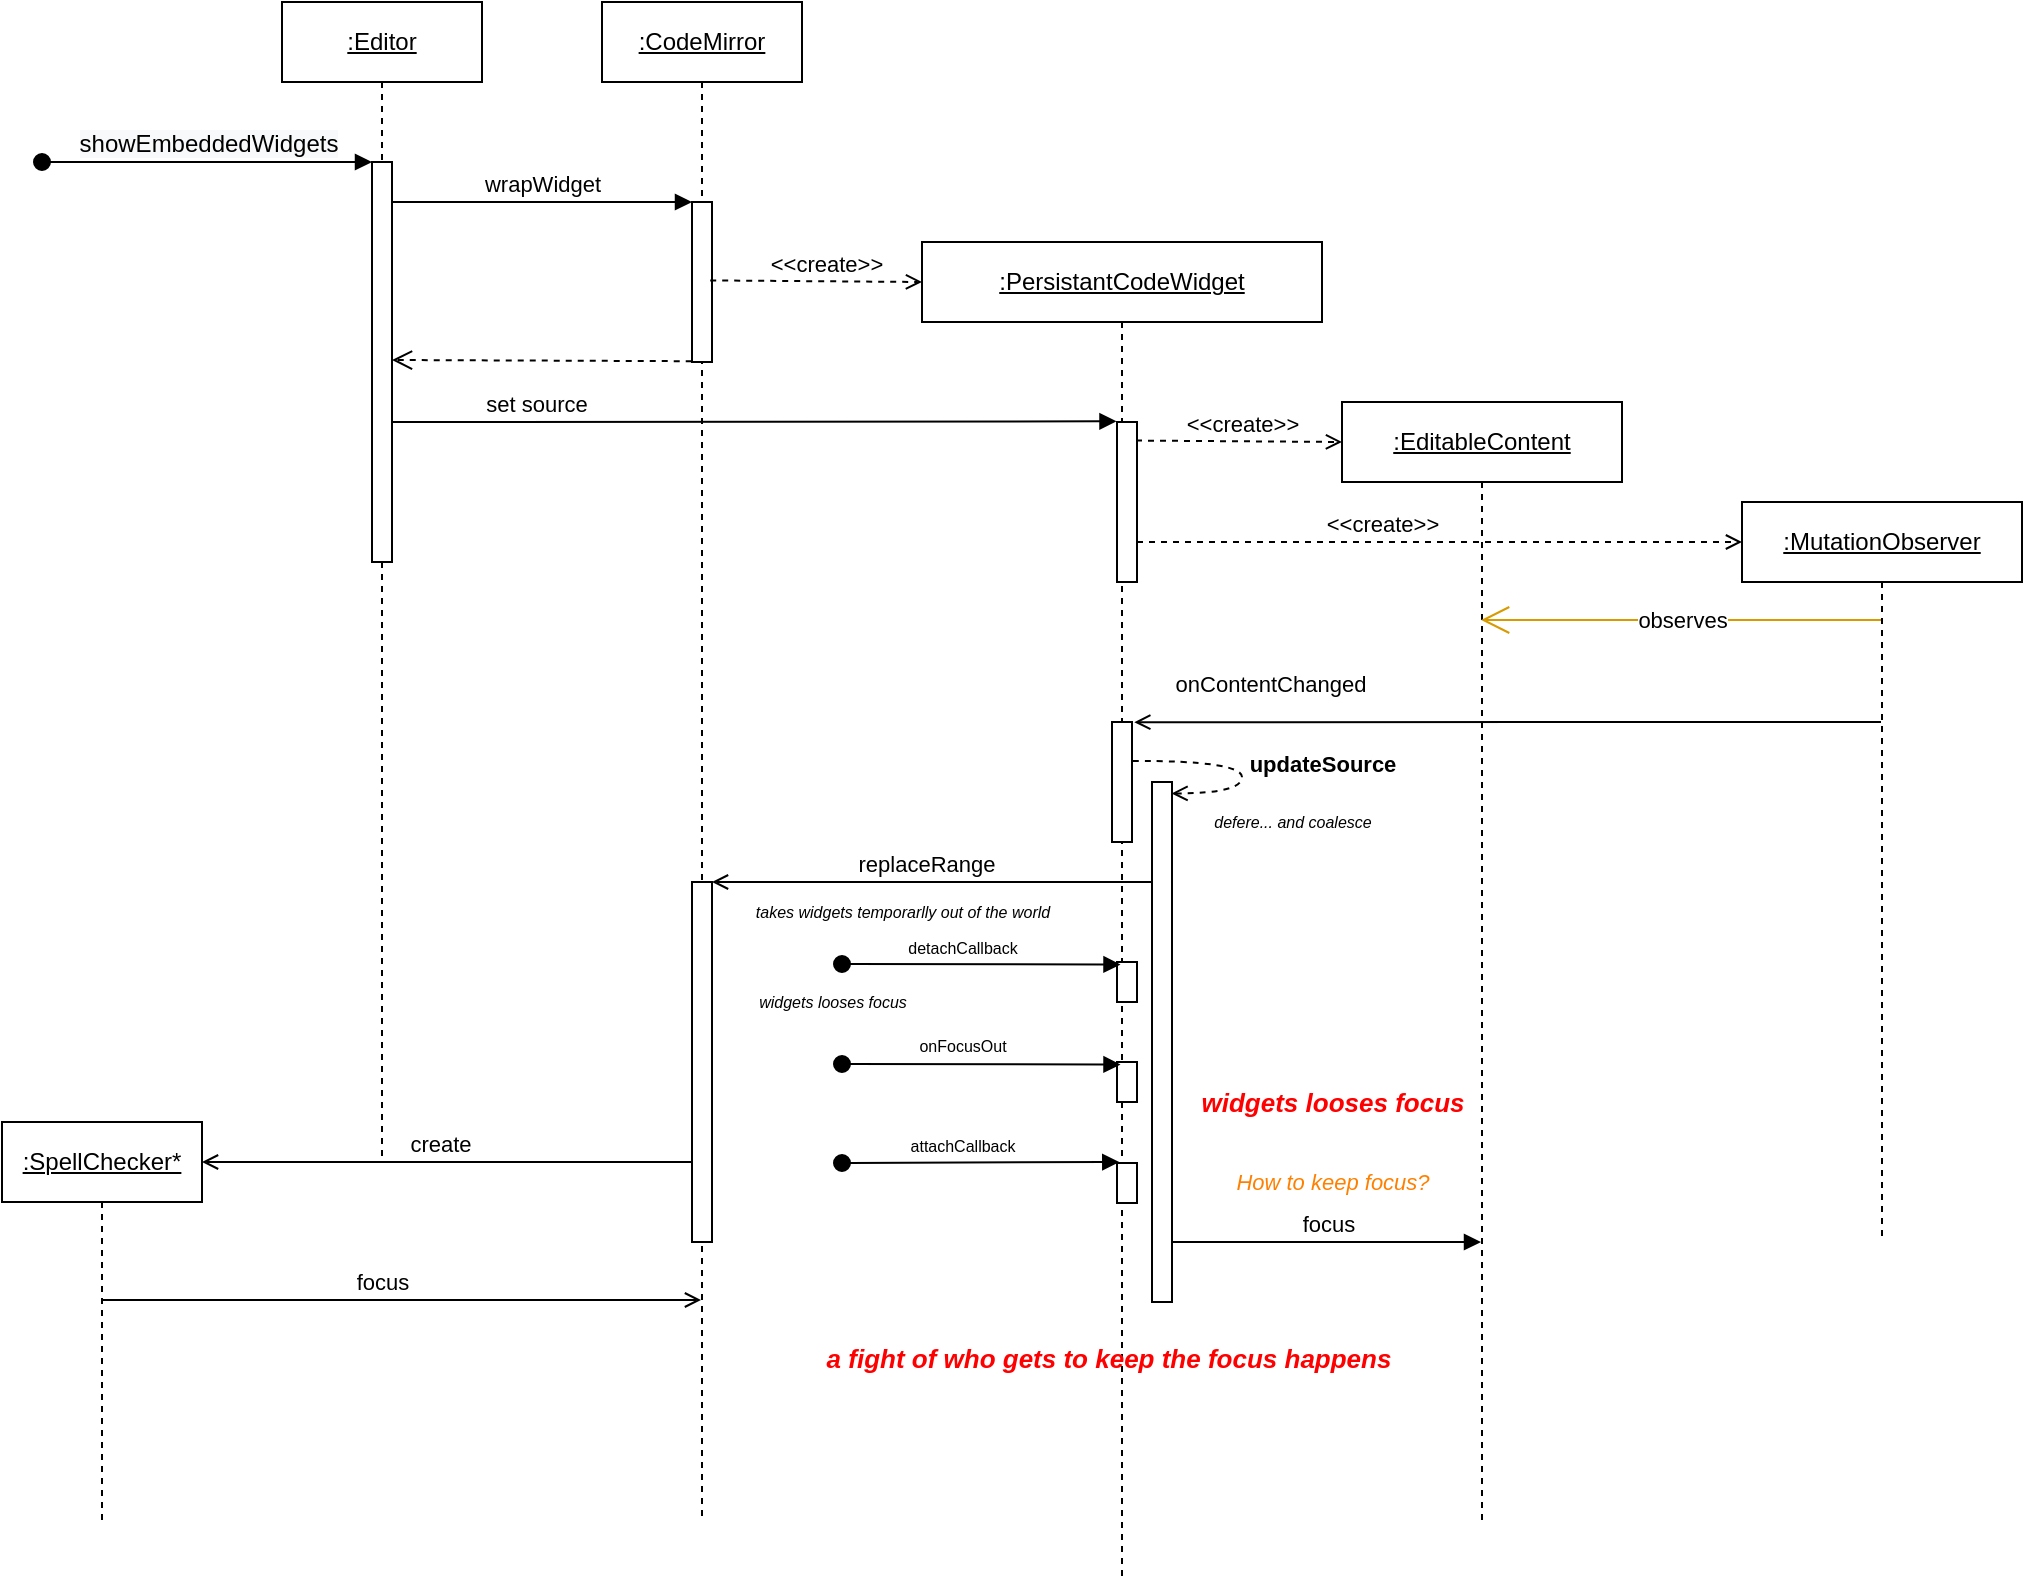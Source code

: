 <mxfile version="16.5.6" type="github">
  <diagram name="Page-1" id="97a40813-6b03-0c74-37c1-0168de264b11">
    <mxGraphModel dx="975" dy="694" grid="1" gridSize="10" guides="1" tooltips="1" connect="1" arrows="1" fold="1" page="1" pageScale="1" pageWidth="1169" pageHeight="827" background="#ffffff" math="0" shadow="0">
      <root>
        <mxCell id="0" />
        <mxCell id="1" parent="0" />
        <mxCell id="WbxlEiBp3W8eN1Y5aDUV-1" value="&lt;u&gt;:CodeMirror&lt;/u&gt;" style="shape=umlLifeline;perimeter=lifelinePerimeter;whiteSpace=wrap;html=1;container=1;collapsible=0;recursiveResize=0;outlineConnect=0;" parent="1" vertex="1">
          <mxGeometry x="350" y="30" width="100" height="760" as="geometry" />
        </mxCell>
        <mxCell id="WbxlEiBp3W8eN1Y5aDUV-10" value="" style="html=1;points=[];perimeter=orthogonalPerimeter;" parent="WbxlEiBp3W8eN1Y5aDUV-1" vertex="1">
          <mxGeometry x="45" y="100" width="10" height="80" as="geometry" />
        </mxCell>
        <mxCell id="WbxlEiBp3W8eN1Y5aDUV-14" value="set source" style="html=1;verticalAlign=bottom;endArrow=block;rounded=0;entryX=-0.026;entryY=-0.004;entryDx=0;entryDy=0;entryPerimeter=0;" parent="WbxlEiBp3W8eN1Y5aDUV-1" target="WbxlEiBp3W8eN1Y5aDUV-4" edge="1">
          <mxGeometry x="-0.582" relative="1" as="geometry">
            <mxPoint x="-110" y="210" as="sourcePoint" />
            <mxPoint x="210" y="210" as="targetPoint" />
            <mxPoint as="offset" />
          </mxGeometry>
        </mxCell>
        <mxCell id="WbxlEiBp3W8eN1Y5aDUV-35" value="replaceRange" style="html=1;verticalAlign=bottom;endArrow=open;rounded=0;endFill=0;" parent="WbxlEiBp3W8eN1Y5aDUV-1" source="WbxlEiBp3W8eN1Y5aDUV-28" edge="1">
          <mxGeometry x="0.029" relative="1" as="geometry">
            <mxPoint x="228.37" y="440" as="sourcePoint" />
            <mxPoint x="55" y="440" as="targetPoint" />
            <Array as="points">
              <mxPoint x="128.87" y="440" />
            </Array>
            <mxPoint as="offset" />
          </mxGeometry>
        </mxCell>
        <mxCell id="WbxlEiBp3W8eN1Y5aDUV-2" value="&lt;u&gt;:PersistantCodeWidget&lt;/u&gt;" style="shape=umlLifeline;perimeter=lifelinePerimeter;whiteSpace=wrap;html=1;container=1;collapsible=0;recursiveResize=0;outlineConnect=0;size=40;" parent="1" vertex="1">
          <mxGeometry x="510" y="150" width="200" height="670" as="geometry" />
        </mxCell>
        <mxCell id="WbxlEiBp3W8eN1Y5aDUV-4" value="" style="html=1;points=[];perimeter=orthogonalPerimeter;" parent="WbxlEiBp3W8eN1Y5aDUV-2" vertex="1">
          <mxGeometry x="97.5" y="90" width="10" height="80" as="geometry" />
        </mxCell>
        <mxCell id="WbxlEiBp3W8eN1Y5aDUV-25" value="" style="html=1;points=[];perimeter=orthogonalPerimeter;" parent="WbxlEiBp3W8eN1Y5aDUV-2" vertex="1">
          <mxGeometry x="95" y="240" width="10" height="60" as="geometry" />
        </mxCell>
        <mxCell id="WbxlEiBp3W8eN1Y5aDUV-28" value="" style="html=1;points=[];perimeter=orthogonalPerimeter;" parent="WbxlEiBp3W8eN1Y5aDUV-2" vertex="1">
          <mxGeometry x="115" y="270" width="10" height="260" as="geometry" />
        </mxCell>
        <mxCell id="WbxlEiBp3W8eN1Y5aDUV-39" value="" style="html=1;points=[];perimeter=orthogonalPerimeter;" parent="WbxlEiBp3W8eN1Y5aDUV-2" vertex="1">
          <mxGeometry x="97.5" y="360" width="10" height="20" as="geometry" />
        </mxCell>
        <mxCell id="WbxlEiBp3W8eN1Y5aDUV-41" value="detachCallback" style="html=1;verticalAlign=bottom;startArrow=oval;startFill=1;endArrow=block;startSize=8;rounded=0;fontSize=8;curved=1;entryX=0.175;entryY=0.063;entryDx=0;entryDy=0;entryPerimeter=0;" parent="WbxlEiBp3W8eN1Y5aDUV-2" target="WbxlEiBp3W8eN1Y5aDUV-39" edge="1">
          <mxGeometry x="-0.138" width="60" relative="1" as="geometry">
            <mxPoint x="-40" y="361" as="sourcePoint" />
            <mxPoint x="75" y="362.64" as="targetPoint" />
            <mxPoint as="offset" />
          </mxGeometry>
        </mxCell>
        <mxCell id="WbxlEiBp3W8eN1Y5aDUV-42" value="" style="html=1;points=[];perimeter=orthogonalPerimeter;" parent="WbxlEiBp3W8eN1Y5aDUV-2" vertex="1">
          <mxGeometry x="97.5" y="460.5" width="10" height="20" as="geometry" />
        </mxCell>
        <mxCell id="WbxlEiBp3W8eN1Y5aDUV-43" value="attachCallback" style="html=1;verticalAlign=bottom;startArrow=oval;startFill=1;endArrow=block;startSize=8;rounded=0;fontSize=8;curved=1;entryX=0.113;entryY=-0.025;entryDx=0;entryDy=0;entryPerimeter=0;" parent="WbxlEiBp3W8eN1Y5aDUV-2" target="WbxlEiBp3W8eN1Y5aDUV-42" edge="1">
          <mxGeometry x="-0.13" width="60" relative="1" as="geometry">
            <mxPoint x="-40" y="460.5" as="sourcePoint" />
            <mxPoint x="90" y="460.5" as="targetPoint" />
            <mxPoint as="offset" />
          </mxGeometry>
        </mxCell>
        <mxCell id="WbxlEiBp3W8eN1Y5aDUV-46" value="" style="html=1;points=[];perimeter=orthogonalPerimeter;" parent="WbxlEiBp3W8eN1Y5aDUV-2" vertex="1">
          <mxGeometry x="97.5" y="410" width="10" height="20" as="geometry" />
        </mxCell>
        <mxCell id="WbxlEiBp3W8eN1Y5aDUV-47" value="onFocusOut" style="html=1;verticalAlign=bottom;startArrow=oval;startFill=1;endArrow=block;startSize=8;rounded=0;fontSize=8;curved=1;entryX=0.175;entryY=0.063;entryDx=0;entryDy=0;entryPerimeter=0;" parent="WbxlEiBp3W8eN1Y5aDUV-2" target="WbxlEiBp3W8eN1Y5aDUV-46" edge="1">
          <mxGeometry x="-0.138" y="1" width="60" relative="1" as="geometry">
            <mxPoint x="-40" y="411" as="sourcePoint" />
            <mxPoint x="-325" y="252.64" as="targetPoint" />
            <mxPoint as="offset" />
          </mxGeometry>
        </mxCell>
        <mxCell id="WbxlEiBp3W8eN1Y5aDUV-32" value="updateSource" style="html=1;verticalAlign=bottom;endArrow=open;rounded=0;edgeStyle=orthogonalEdgeStyle;curved=1;endFill=0;fontStyle=1;entryX=0.976;entryY=0.022;entryDx=0;entryDy=0;entryPerimeter=0;exitX=1.024;exitY=0.324;exitDx=0;exitDy=0;exitPerimeter=0;dashed=1;" parent="WbxlEiBp3W8eN1Y5aDUV-2" source="WbxlEiBp3W8eN1Y5aDUV-25" target="WbxlEiBp3W8eN1Y5aDUV-28" edge="1">
          <mxGeometry x="0.23" y="40" relative="1" as="geometry">
            <mxPoint x="115" y="253" as="sourcePoint" />
            <mxPoint x="135" y="272" as="targetPoint" />
            <Array as="points">
              <mxPoint x="160" y="259" />
              <mxPoint x="160" y="276" />
            </Array>
            <mxPoint as="offset" />
          </mxGeometry>
        </mxCell>
        <mxCell id="WbxlEiBp3W8eN1Y5aDUV-33" value="defere... and coalesce" style="text;html=1;align=center;verticalAlign=middle;resizable=0;points=[];autosize=1;strokeColor=none;fillColor=none;fontStyle=2;fontSize=8;" parent="WbxlEiBp3W8eN1Y5aDUV-2" vertex="1">
          <mxGeometry x="140" y="280" width="90" height="20" as="geometry" />
        </mxCell>
        <mxCell id="WbxlEiBp3W8eN1Y5aDUV-3" value="&lt;u&gt;:EditableContent&lt;/u&gt;" style="shape=umlLifeline;perimeter=lifelinePerimeter;whiteSpace=wrap;html=1;container=1;collapsible=0;recursiveResize=0;outlineConnect=0;" parent="1" vertex="1">
          <mxGeometry x="720" y="230" width="140" height="560" as="geometry" />
        </mxCell>
        <mxCell id="WbxlEiBp3W8eN1Y5aDUV-57" value="focus" style="html=1;verticalAlign=bottom;endArrow=block;rounded=0;" parent="WbxlEiBp3W8eN1Y5aDUV-3" target="WbxlEiBp3W8eN1Y5aDUV-3" edge="1">
          <mxGeometry relative="1" as="geometry">
            <mxPoint x="-85.0" y="420" as="sourcePoint" />
            <mxPoint x="217.5" y="420" as="targetPoint" />
          </mxGeometry>
        </mxCell>
        <mxCell id="WbxlEiBp3W8eN1Y5aDUV-50" value="widgets looses focus" style="text;html=1;align=center;verticalAlign=middle;resizable=0;points=[];autosize=1;strokeColor=none;fillColor=none;fontStyle=3;fontSize=13;fontColor=#FF0000;" parent="WbxlEiBp3W8eN1Y5aDUV-3" vertex="1">
          <mxGeometry x="-80" y="340" width="150" height="20" as="geometry" />
        </mxCell>
        <mxCell id="WbxlEiBp3W8eN1Y5aDUV-37" value="How to keep focus?" style="text;html=1;align=center;verticalAlign=middle;resizable=0;points=[];autosize=1;strokeColor=none;fillColor=none;fontStyle=2;fontSize=11;fontColor=#FF8000;" parent="WbxlEiBp3W8eN1Y5aDUV-3" vertex="1">
          <mxGeometry x="-60" y="380" width="110" height="20" as="geometry" />
        </mxCell>
        <mxCell id="WbxlEiBp3W8eN1Y5aDUV-5" value="&lt;u&gt;:Editor&lt;/u&gt;" style="shape=umlLifeline;perimeter=lifelinePerimeter;whiteSpace=wrap;html=1;container=1;collapsible=0;recursiveResize=0;outlineConnect=0;" parent="1" vertex="1">
          <mxGeometry x="190" y="30" width="100" height="580" as="geometry" />
        </mxCell>
        <mxCell id="WbxlEiBp3W8eN1Y5aDUV-8" value="" style="html=1;points=[];perimeter=orthogonalPerimeter;" parent="WbxlEiBp3W8eN1Y5aDUV-5" vertex="1">
          <mxGeometry x="45" y="80" width="10" height="200" as="geometry" />
        </mxCell>
        <mxCell id="WbxlEiBp3W8eN1Y5aDUV-9" value="&lt;span style=&quot;font-size: 12px ; text-align: left ; background-color: rgb(248 , 249 , 250)&quot;&gt;showEmbeddedWidgets&lt;/span&gt;" style="html=1;verticalAlign=bottom;startArrow=oval;endArrow=block;startSize=8;rounded=0;" parent="WbxlEiBp3W8eN1Y5aDUV-5" target="WbxlEiBp3W8eN1Y5aDUV-8" edge="1">
          <mxGeometry relative="1" as="geometry">
            <mxPoint x="-120" y="80" as="sourcePoint" />
          </mxGeometry>
        </mxCell>
        <mxCell id="WbxlEiBp3W8eN1Y5aDUV-11" value="wrapWidget" style="html=1;verticalAlign=bottom;endArrow=block;entryX=0;entryY=0;rounded=0;" parent="1" target="WbxlEiBp3W8eN1Y5aDUV-10" edge="1" source="WbxlEiBp3W8eN1Y5aDUV-8">
          <mxGeometry relative="1" as="geometry">
            <mxPoint x="250" y="130" as="sourcePoint" />
          </mxGeometry>
        </mxCell>
        <mxCell id="WbxlEiBp3W8eN1Y5aDUV-12" value="" style="html=1;verticalAlign=bottom;endArrow=open;dashed=1;endSize=8;exitX=-0.013;exitY=0.995;rounded=0;exitDx=0;exitDy=0;exitPerimeter=0;" parent="1" source="WbxlEiBp3W8eN1Y5aDUV-10" edge="1">
          <mxGeometry relative="1" as="geometry">
            <mxPoint x="245" y="209" as="targetPoint" />
          </mxGeometry>
        </mxCell>
        <mxCell id="WbxlEiBp3W8eN1Y5aDUV-13" value="&amp;lt;&amp;lt;create&amp;gt;&amp;gt;" style="html=1;verticalAlign=bottom;endArrow=open;rounded=0;dashed=1;endFill=0;exitX=0.91;exitY=0.49;exitDx=0;exitDy=0;exitPerimeter=0;" parent="1" edge="1" source="WbxlEiBp3W8eN1Y5aDUV-10">
          <mxGeometry x="0.091" relative="1" as="geometry">
            <mxPoint x="410" y="170" as="sourcePoint" />
            <mxPoint x="510" y="170" as="targetPoint" />
            <mxPoint as="offset" />
          </mxGeometry>
        </mxCell>
        <mxCell id="WbxlEiBp3W8eN1Y5aDUV-15" value="&amp;lt;&amp;lt;create&amp;gt;&amp;gt;" style="html=1;verticalAlign=bottom;endArrow=open;rounded=0;exitX=0.95;exitY=0.116;exitDx=0;exitDy=0;exitPerimeter=0;dashed=1;endFill=0;" parent="1" source="WbxlEiBp3W8eN1Y5aDUV-4" edge="1">
          <mxGeometry x="0.029" relative="1" as="geometry">
            <mxPoint x="580" y="250" as="sourcePoint" />
            <mxPoint x="720" y="250" as="targetPoint" />
            <mxPoint as="offset" />
          </mxGeometry>
        </mxCell>
        <mxCell id="WbxlEiBp3W8eN1Y5aDUV-19" value="&lt;u&gt;:MutationObserver&lt;/u&gt;" style="shape=umlLifeline;perimeter=lifelinePerimeter;whiteSpace=wrap;html=1;container=1;collapsible=0;recursiveResize=0;outlineConnect=0;" parent="1" vertex="1">
          <mxGeometry x="920" y="280" width="140" height="370" as="geometry" />
        </mxCell>
        <mxCell id="WbxlEiBp3W8eN1Y5aDUV-20" value="&amp;lt;&amp;lt;create&amp;gt;&amp;gt;" style="html=1;verticalAlign=bottom;endArrow=open;rounded=0;dashed=1;endFill=0;" parent="1" source="WbxlEiBp3W8eN1Y5aDUV-4" edge="1">
          <mxGeometry x="-0.19" relative="1" as="geometry">
            <mxPoint x="620" y="300" as="sourcePoint" />
            <mxPoint x="920" y="300" as="targetPoint" />
            <mxPoint as="offset" />
          </mxGeometry>
        </mxCell>
        <mxCell id="WbxlEiBp3W8eN1Y5aDUV-22" value="observes" style="endArrow=open;endSize=12;html=1;rounded=0;fillColor=#ffe6cc;strokeColor=#d79b00;" parent="1" edge="1">
          <mxGeometry x="-0.005" width="160" relative="1" as="geometry">
            <mxPoint x="989.5" y="339" as="sourcePoint" />
            <mxPoint x="789.548" y="339" as="targetPoint" />
            <Array as="points">
              <mxPoint x="900" y="339" />
            </Array>
            <mxPoint as="offset" />
          </mxGeometry>
        </mxCell>
        <mxCell id="WbxlEiBp3W8eN1Y5aDUV-27" value="onContentChanged" style="html=1;verticalAlign=bottom;endArrow=open;rounded=0;endFill=0;entryX=1.113;entryY=0.002;entryDx=0;entryDy=0;entryPerimeter=0;" parent="1" source="WbxlEiBp3W8eN1Y5aDUV-19" target="WbxlEiBp3W8eN1Y5aDUV-25" edge="1">
          <mxGeometry x="0.634" y="-10" relative="1" as="geometry">
            <mxPoint x="640" y="439" as="sourcePoint" />
            <mxPoint x="582" y="391" as="targetPoint" />
            <Array as="points">
              <mxPoint x="890" y="390" />
            </Array>
            <mxPoint as="offset" />
          </mxGeometry>
        </mxCell>
        <mxCell id="WbxlEiBp3W8eN1Y5aDUV-30" value="&lt;span style=&quot;color: rgba(0 , 0 , 0 , 0) ; font-family: monospace ; font-size: 0px&quot;&gt;%3CmxGraphModel%3E%3Croot%3E%3CmxCell%20id%3D%220%22%2F%3E%3CmxCell%20id%3D%221%22%20parent%3D%220%22%2F%3E%3CmxCell%20id%3D%222%22%20value%3D%22create%22%20style%3D%22html%3D1%3BverticalAlign%3Dbottom%3BendArrow%3Dblock%3Brounded%3D0%3B%22%20edge%3D%221%22%20parent%3D%221%22%3E%3CmxGeometry%20relative%3D%221%22%20as%3D%22geometry%22%3E%3CmxPoint%20x%3D%22470%22%20y%3D%22310%22%20as%3D%22sourcePoint%22%2F%3E%3CmxPoint%20x%3D%22810%22%20y%3D%22310%22%20as%3D%22targetPoint%22%2F%3E%3C%2FmxGeometry%3E%3C%2FmxCell%3E%3C%2Froot%3E%3C%2FmxGraphModel%3E&lt;/span&gt;" style="text;html=1;align=center;verticalAlign=middle;resizable=0;points=[];autosize=1;strokeColor=none;fillColor=none;" parent="1" vertex="1">
          <mxGeometry x="635" y="400" width="20" height="20" as="geometry" />
        </mxCell>
        <mxCell id="WbxlEiBp3W8eN1Y5aDUV-34" value="" style="html=1;points=[];perimeter=orthogonalPerimeter;" parent="1" vertex="1">
          <mxGeometry x="395" y="470" width="10" height="180" as="geometry" />
        </mxCell>
        <mxCell id="WbxlEiBp3W8eN1Y5aDUV-44" value="takes widgets temporarlly out of the world" style="text;html=1;align=center;verticalAlign=middle;resizable=0;points=[];autosize=1;strokeColor=none;fillColor=none;fontStyle=2;fontSize=8;" parent="1" vertex="1">
          <mxGeometry x="420" y="475" width="160" height="20" as="geometry" />
        </mxCell>
        <mxCell id="WbxlEiBp3W8eN1Y5aDUV-45" value="widgets looses focus" style="text;html=1;align=center;verticalAlign=middle;resizable=0;points=[];autosize=1;strokeColor=none;fillColor=none;fontStyle=2;fontSize=8;" parent="1" vertex="1">
          <mxGeometry x="420" y="520" width="90" height="20" as="geometry" />
        </mxCell>
        <mxCell id="WbxlEiBp3W8eN1Y5aDUV-51" value="&lt;u&gt;:SpellChecker*&lt;/u&gt;" style="shape=umlLifeline;perimeter=lifelinePerimeter;whiteSpace=wrap;html=1;container=1;collapsible=0;recursiveResize=0;outlineConnect=0;" parent="1" vertex="1">
          <mxGeometry x="50" y="590" width="100" height="200" as="geometry" />
        </mxCell>
        <mxCell id="WbxlEiBp3W8eN1Y5aDUV-55" value="create" style="html=1;verticalAlign=bottom;endArrow=open;rounded=0;endFill=0;" parent="1" source="WbxlEiBp3W8eN1Y5aDUV-34" edge="1">
          <mxGeometry x="0.029" relative="1" as="geometry">
            <mxPoint x="370" y="610" as="sourcePoint" />
            <mxPoint x="150" y="610" as="targetPoint" />
            <Array as="points">
              <mxPoint x="223.87" y="610" />
            </Array>
            <mxPoint as="offset" />
          </mxGeometry>
        </mxCell>
        <mxCell id="WbxlEiBp3W8eN1Y5aDUV-58" value="focus" style="html=1;verticalAlign=bottom;endArrow=open;rounded=0;endFill=0;" parent="1" edge="1">
          <mxGeometry x="0.374" relative="1" as="geometry">
            <mxPoint x="310" y="679.0" as="sourcePoint" />
            <mxPoint x="399.5" y="679.0" as="targetPoint" />
            <Array as="points">
              <mxPoint x="100" y="679" />
            </Array>
            <mxPoint as="offset" />
          </mxGeometry>
        </mxCell>
        <mxCell id="WbxlEiBp3W8eN1Y5aDUV-60" value="a fight of who gets to keep the focus happens" style="text;html=1;align=center;verticalAlign=middle;resizable=0;points=[];autosize=1;strokeColor=none;fillColor=none;fontStyle=3;fontSize=13;fontColor=#FF0000;" parent="1" vertex="1">
          <mxGeometry x="453" y="698" width="300" height="20" as="geometry" />
        </mxCell>
      </root>
    </mxGraphModel>
  </diagram>
</mxfile>
